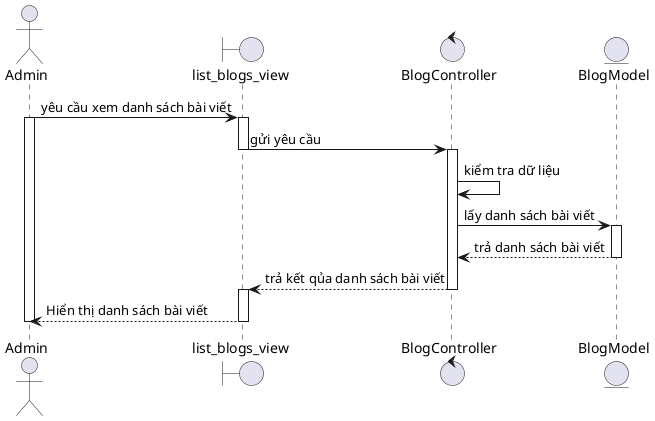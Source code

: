 @startuml
actor Admin
boundary list_blogs_view
control BlogController
entity BlogModel

Admin -> list_blogs_view : yêu cầu xem danh sách bài viết
activate Admin
activate list_blogs_view
list_blogs_view -> BlogController: gửi yêu cầu
deactivate list_blogs_view
activate BlogController
BlogController -> BlogController : kiểm tra dữ liệu
BlogController -> BlogModel : lấy danh sách bài viết
activate BlogModel
BlogModel --> BlogController : trả danh sách bài viết
deactivate BlogModel
BlogController --> list_blogs_view: trả kết qủa danh sách bài viết
deactivate BlogController
activate list_blogs_view
list_blogs_view --> Admin: Hiển thị danh sách bài viết
deactivate list_blogs_view
deactivate Admin

@enduml
